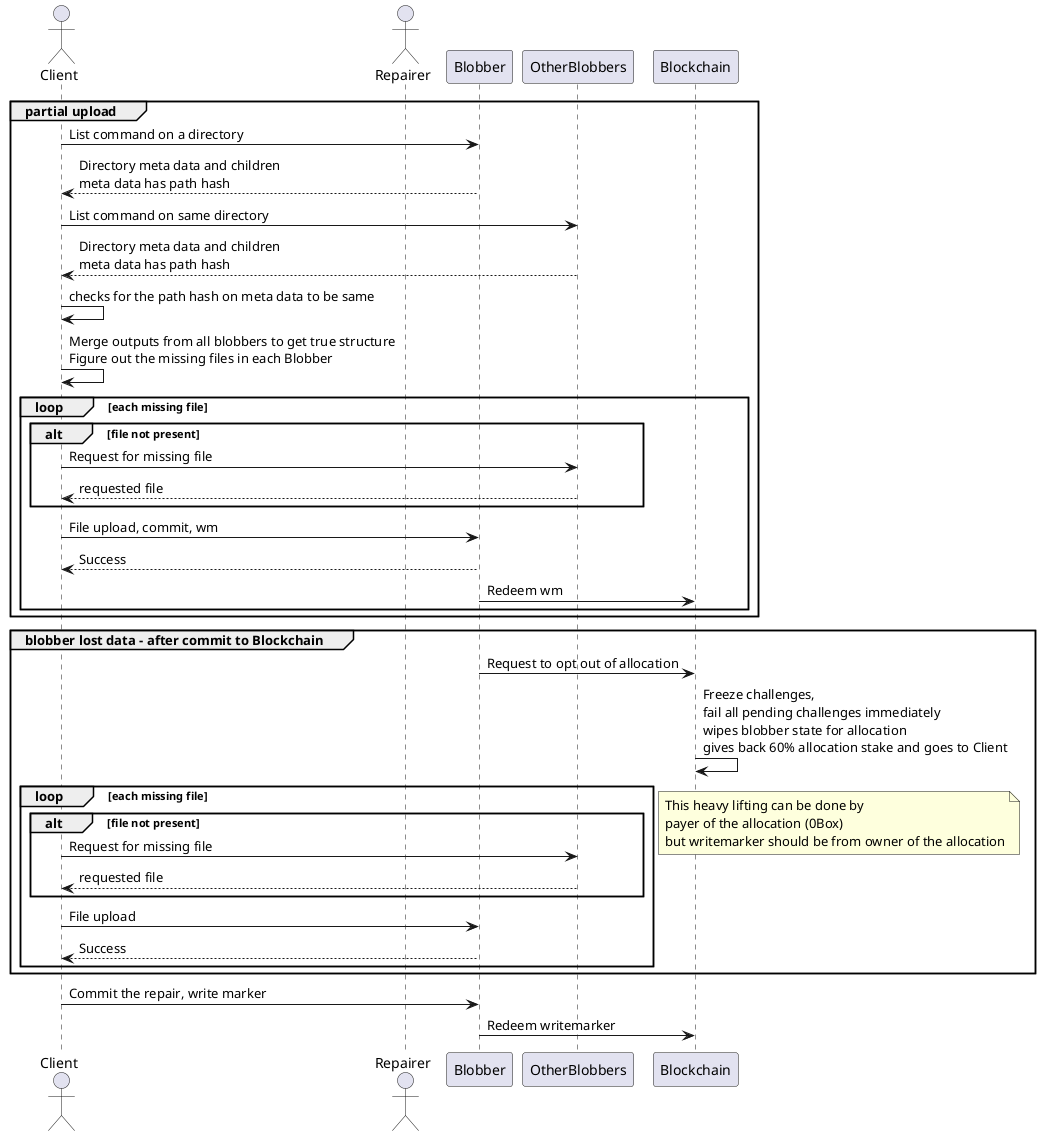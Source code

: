 @startuml
actor Client
actor Repairer

group partial upload
Client -> Blobber : List command on a directory
Blobber --> Client : Directory meta data and children \n\
meta data has path hash
Client -> OtherBlobbers : List command on same directory
OtherBlobbers --> Client : Directory meta data and children \n\
meta data has path hash
Client -> Client : checks for the path hash on meta data to be same
Client -> Client : Merge outputs from all blobbers to get true structure \n\
Figure out the missing files in each Blobber

loop each missing file
alt file not present
Client -> OtherBlobbers : Request for missing file
OtherBlobbers --> Client : requested file
end
Client -> Blobber : File upload, commit, wm 
Blobber --> Client : Success
Blobber -> Blockchain : Redeem wm
end 
end

group blobber lost data - after commit to Blockchain
Blobber -> Blockchain : Request to opt out of allocation
Blockchain -> Blockchain : Freeze challenges, \n\
fail all pending challenges immediately \n\
wipes blobber state for allocation \n\
gives back 60% allocation stake and goes to Client
loop each missing file
alt file not present
Client -> OtherBlobbers : Request for missing file
OtherBlobbers --> Client : requested file
end
Client -> Blobber : File upload
Blobber --> Client : Success

end 
note right 
This heavy lifting can be done by
payer of the allocation (0Box)
but writemarker should be from owner of the allocation
end note
end
Client -> Blobber : Commit the repair, write marker 
Blobber -> Blockchain : Redeem writemarker
@enduml